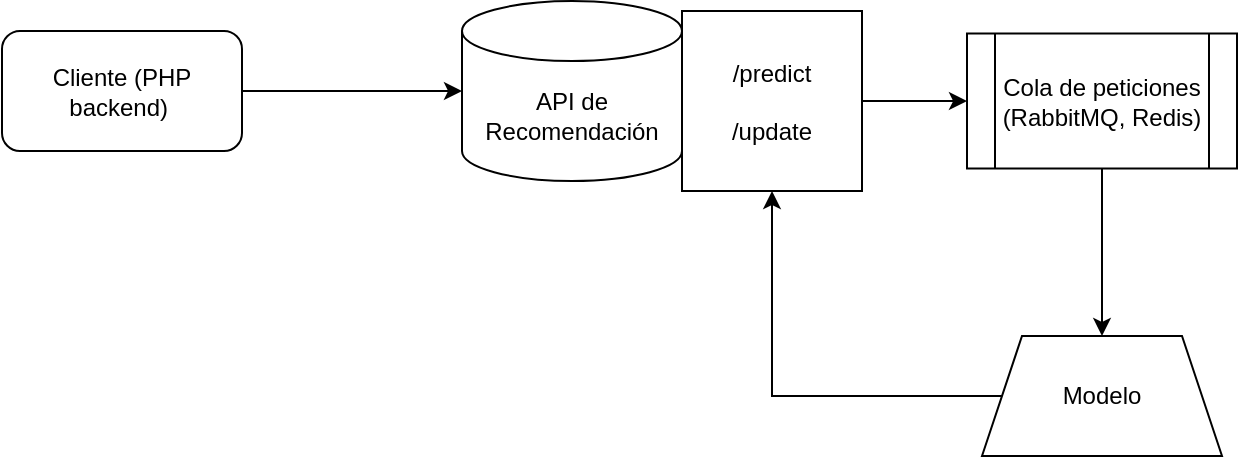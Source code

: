 <mxfile version="24.3.0" type="github">
  <diagram id="C5RBs43oDa-KdzZeNtuy" name="Page-1">
    <mxGraphModel dx="1050" dy="557" grid="1" gridSize="10" guides="1" tooltips="1" connect="1" arrows="1" fold="1" page="1" pageScale="1" pageWidth="827" pageHeight="1169" math="0" shadow="0">
      <root>
        <mxCell id="WIyWlLk6GJQsqaUBKTNV-0" />
        <mxCell id="WIyWlLk6GJQsqaUBKTNV-1" parent="WIyWlLk6GJQsqaUBKTNV-0" />
        <mxCell id="zcRJYFbk4woC_ZDnx1Ns-0" value="Cliente (PHP backend)&amp;nbsp;" style="rounded=1;whiteSpace=wrap;html=1;" vertex="1" parent="WIyWlLk6GJQsqaUBKTNV-1">
          <mxGeometry x="150" y="197.5" width="120" height="60" as="geometry" />
        </mxCell>
        <mxCell id="zcRJYFbk4woC_ZDnx1Ns-1" value="API de Recomendación" style="shape=cylinder3;whiteSpace=wrap;html=1;boundedLbl=1;backgroundOutline=1;size=15;" vertex="1" parent="WIyWlLk6GJQsqaUBKTNV-1">
          <mxGeometry x="380" y="182.5" width="110" height="90" as="geometry" />
        </mxCell>
        <mxCell id="zcRJYFbk4woC_ZDnx1Ns-9" value="" style="edgeStyle=orthogonalEdgeStyle;rounded=0;orthogonalLoop=1;jettySize=auto;html=1;" edge="1" parent="WIyWlLk6GJQsqaUBKTNV-1" source="zcRJYFbk4woC_ZDnx1Ns-2" target="zcRJYFbk4woC_ZDnx1Ns-3">
          <mxGeometry relative="1" as="geometry" />
        </mxCell>
        <mxCell id="zcRJYFbk4woC_ZDnx1Ns-2" value="/predict&lt;div&gt;&lt;br&gt;&lt;div&gt;/update&lt;/div&gt;&lt;/div&gt;" style="whiteSpace=wrap;html=1;aspect=fixed;" vertex="1" parent="WIyWlLk6GJQsqaUBKTNV-1">
          <mxGeometry x="490" y="187.5" width="90" height="90" as="geometry" />
        </mxCell>
        <mxCell id="zcRJYFbk4woC_ZDnx1Ns-10" value="" style="edgeStyle=orthogonalEdgeStyle;rounded=0;orthogonalLoop=1;jettySize=auto;html=1;" edge="1" parent="WIyWlLk6GJQsqaUBKTNV-1" source="zcRJYFbk4woC_ZDnx1Ns-3" target="zcRJYFbk4woC_ZDnx1Ns-4">
          <mxGeometry relative="1" as="geometry" />
        </mxCell>
        <mxCell id="zcRJYFbk4woC_ZDnx1Ns-3" value="Cola de peticiones&lt;div&gt;(RabbitMQ, Redis)&lt;/div&gt;" style="shape=process;whiteSpace=wrap;html=1;backgroundOutline=1;" vertex="1" parent="WIyWlLk6GJQsqaUBKTNV-1">
          <mxGeometry x="632.5" y="198.75" width="135" height="67.5" as="geometry" />
        </mxCell>
        <mxCell id="zcRJYFbk4woC_ZDnx1Ns-11" style="edgeStyle=orthogonalEdgeStyle;rounded=0;orthogonalLoop=1;jettySize=auto;html=1;exitX=0;exitY=0.5;exitDx=0;exitDy=0;entryX=0.5;entryY=1;entryDx=0;entryDy=0;" edge="1" parent="WIyWlLk6GJQsqaUBKTNV-1" source="zcRJYFbk4woC_ZDnx1Ns-4" target="zcRJYFbk4woC_ZDnx1Ns-2">
          <mxGeometry relative="1" as="geometry" />
        </mxCell>
        <mxCell id="zcRJYFbk4woC_ZDnx1Ns-4" value="Modelo" style="shape=trapezoid;perimeter=trapezoidPerimeter;whiteSpace=wrap;html=1;fixedSize=1;" vertex="1" parent="WIyWlLk6GJQsqaUBKTNV-1">
          <mxGeometry x="640" y="350" width="120" height="60" as="geometry" />
        </mxCell>
        <mxCell id="zcRJYFbk4woC_ZDnx1Ns-7" style="edgeStyle=orthogonalEdgeStyle;rounded=0;orthogonalLoop=1;jettySize=auto;html=1;entryX=0;entryY=0.5;entryDx=0;entryDy=0;entryPerimeter=0;" edge="1" parent="WIyWlLk6GJQsqaUBKTNV-1" source="zcRJYFbk4woC_ZDnx1Ns-0" target="zcRJYFbk4woC_ZDnx1Ns-1">
          <mxGeometry relative="1" as="geometry" />
        </mxCell>
      </root>
    </mxGraphModel>
  </diagram>
</mxfile>
